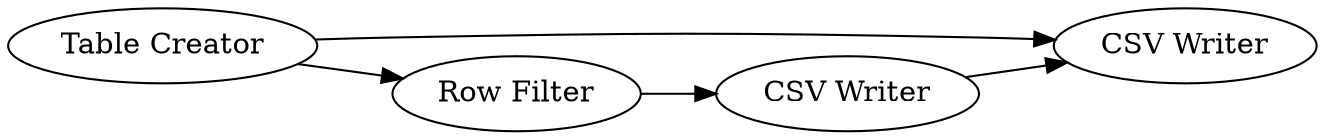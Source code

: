 digraph {
	1 [label="Table Creator"]
	2 [label="CSV Writer"]
	3 [label="CSV Writer"]
	5 [label="Row Filter"]
	1 -> 3
	1 -> 5
	2 -> 3
	5 -> 2
	rankdir=LR
}

